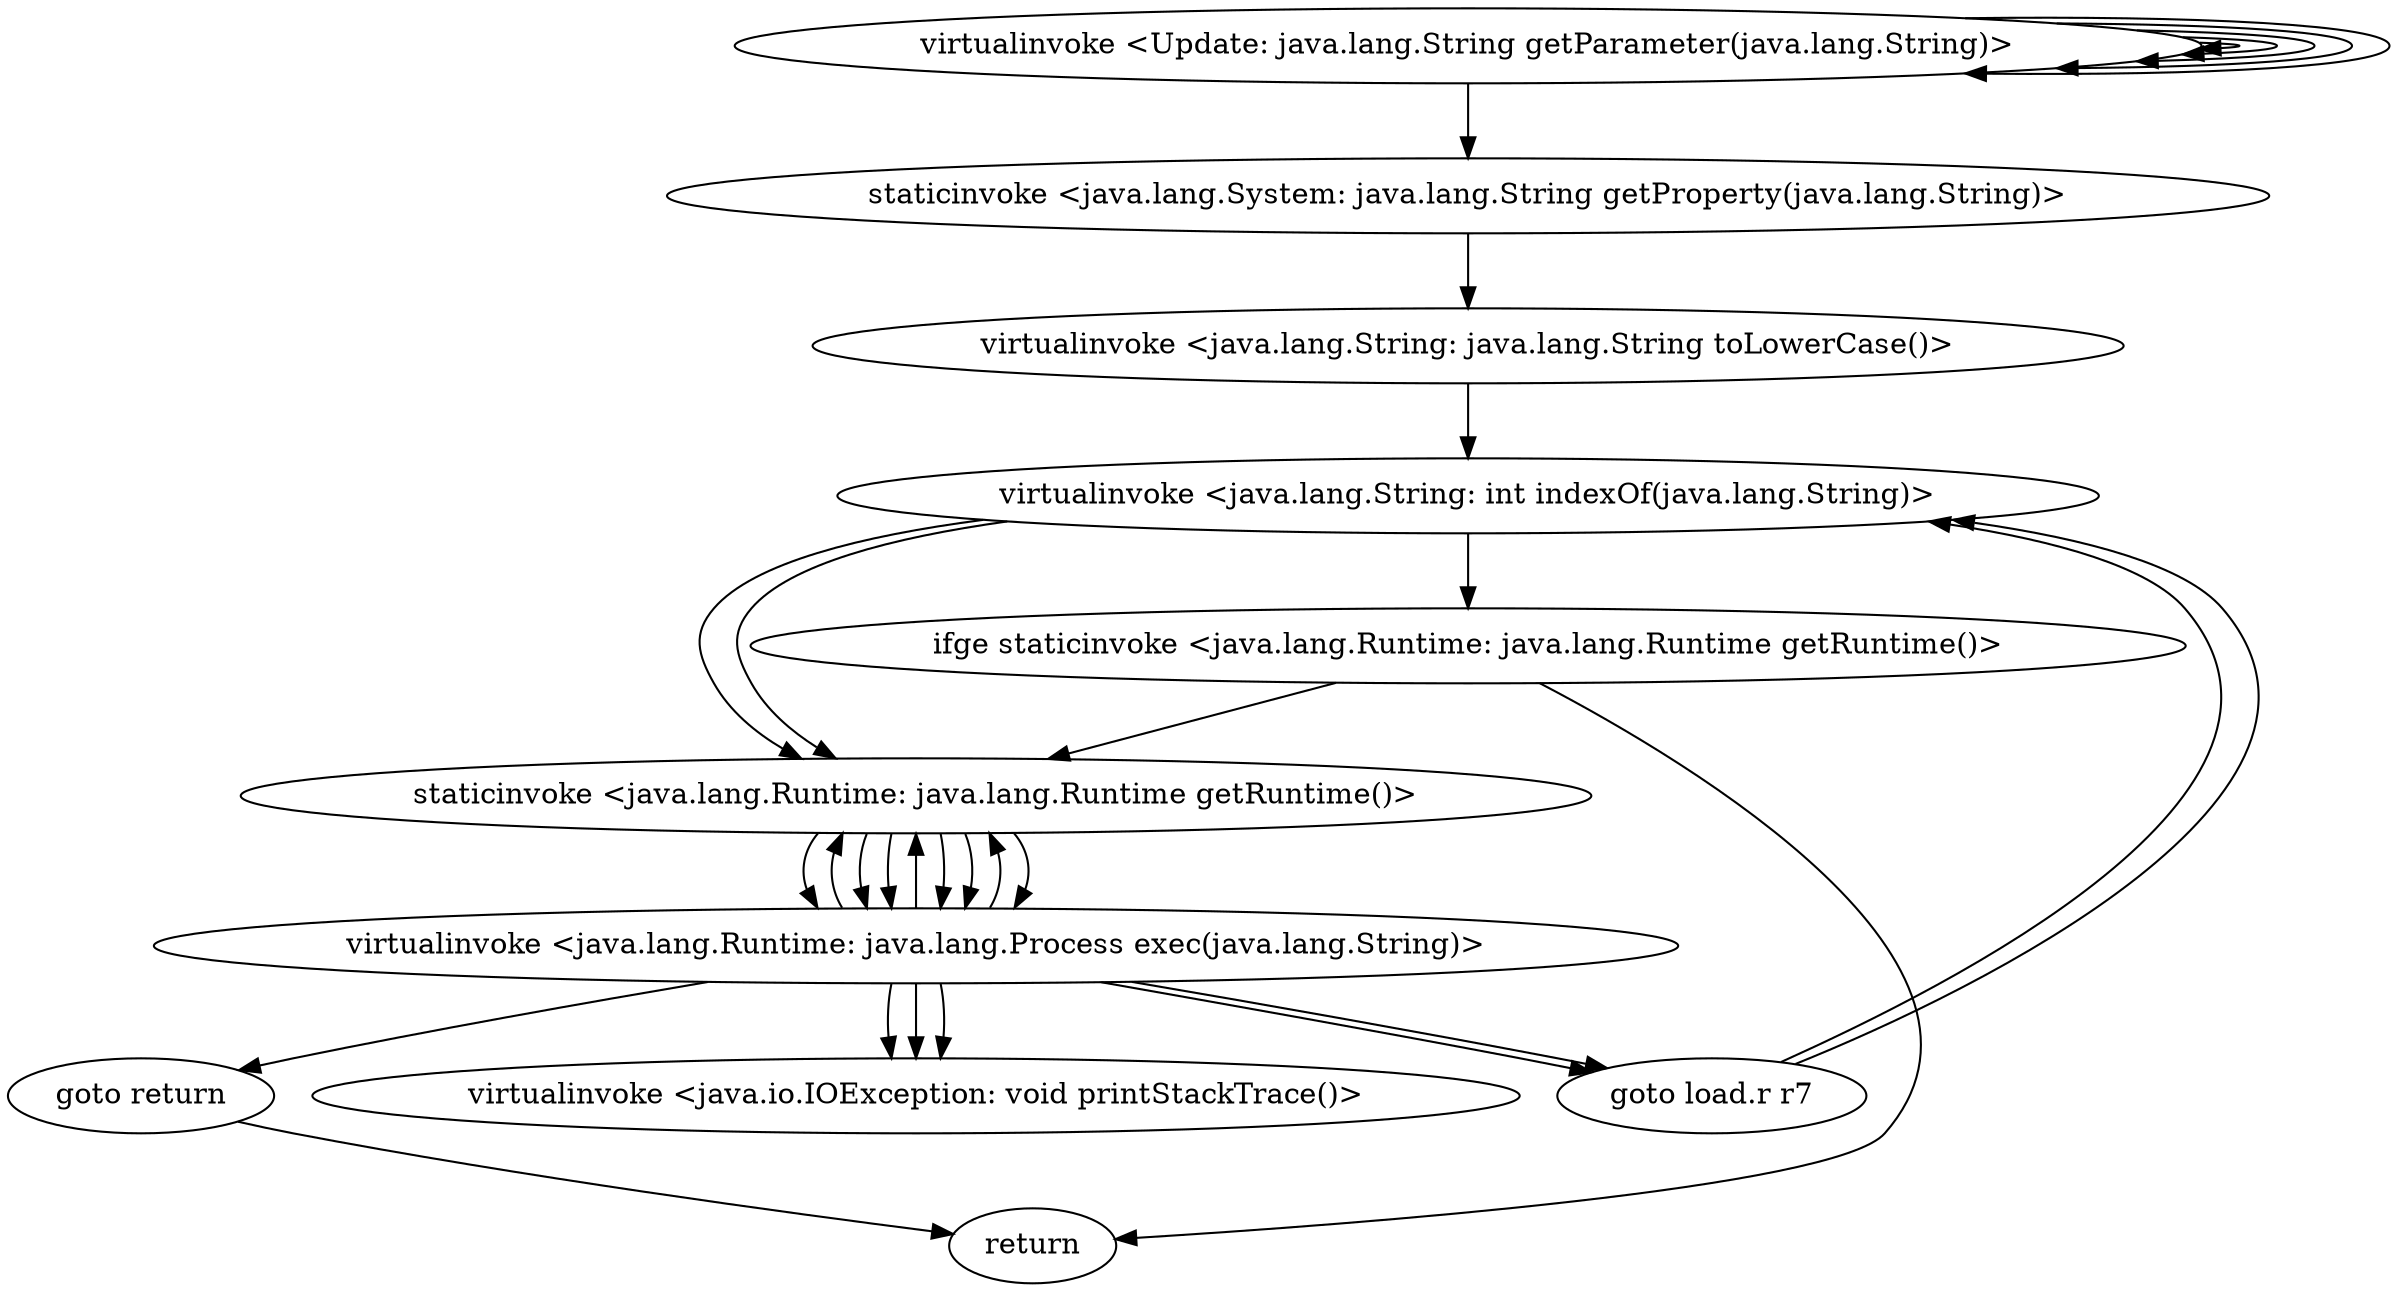 digraph "" {
"virtualinvoke <Update: java.lang.String getParameter(java.lang.String)>";
 "virtualinvoke <Update: java.lang.String getParameter(java.lang.String)>"->"virtualinvoke <Update: java.lang.String getParameter(java.lang.String)>";
 "virtualinvoke <Update: java.lang.String getParameter(java.lang.String)>"->"virtualinvoke <Update: java.lang.String getParameter(java.lang.String)>";
 "virtualinvoke <Update: java.lang.String getParameter(java.lang.String)>"->"virtualinvoke <Update: java.lang.String getParameter(java.lang.String)>";
 "virtualinvoke <Update: java.lang.String getParameter(java.lang.String)>"->"virtualinvoke <Update: java.lang.String getParameter(java.lang.String)>";
 "virtualinvoke <Update: java.lang.String getParameter(java.lang.String)>"->"virtualinvoke <Update: java.lang.String getParameter(java.lang.String)>";
 "virtualinvoke <Update: java.lang.String getParameter(java.lang.String)>"->"staticinvoke <java.lang.System: java.lang.String getProperty(java.lang.String)>";
 "staticinvoke <java.lang.System: java.lang.String getProperty(java.lang.String)>"->"virtualinvoke <java.lang.String: java.lang.String toLowerCase()>";
 "virtualinvoke <java.lang.String: java.lang.String toLowerCase()>"->"virtualinvoke <java.lang.String: int indexOf(java.lang.String)>";
 "virtualinvoke <java.lang.String: int indexOf(java.lang.String)>"->"staticinvoke <java.lang.Runtime: java.lang.Runtime getRuntime()>";
 "staticinvoke <java.lang.Runtime: java.lang.Runtime getRuntime()>"->"virtualinvoke <java.lang.Runtime: java.lang.Process exec(java.lang.String)>";
 "virtualinvoke <java.lang.Runtime: java.lang.Process exec(java.lang.String)>"->"staticinvoke <java.lang.Runtime: java.lang.Runtime getRuntime()>";
 "staticinvoke <java.lang.Runtime: java.lang.Runtime getRuntime()>"->"virtualinvoke <java.lang.Runtime: java.lang.Process exec(java.lang.String)>";
 "virtualinvoke <java.lang.Runtime: java.lang.Process exec(java.lang.String)>"->"goto load.r r7";
 "goto load.r r7"->"virtualinvoke <java.lang.String: int indexOf(java.lang.String)>";
 "virtualinvoke <java.lang.String: int indexOf(java.lang.String)>"->"staticinvoke <java.lang.Runtime: java.lang.Runtime getRuntime()>";
 "staticinvoke <java.lang.Runtime: java.lang.Runtime getRuntime()>"->"virtualinvoke <java.lang.Runtime: java.lang.Process exec(java.lang.String)>";
 "virtualinvoke <java.lang.Runtime: java.lang.Process exec(java.lang.String)>"->"staticinvoke <java.lang.Runtime: java.lang.Runtime getRuntime()>";
 "staticinvoke <java.lang.Runtime: java.lang.Runtime getRuntime()>"->"virtualinvoke <java.lang.Runtime: java.lang.Process exec(java.lang.String)>";
 "virtualinvoke <java.lang.Runtime: java.lang.Process exec(java.lang.String)>"->"goto load.r r7";
 "goto load.r r7"->"virtualinvoke <java.lang.String: int indexOf(java.lang.String)>";
 "virtualinvoke <java.lang.String: int indexOf(java.lang.String)>"->"ifge staticinvoke <java.lang.Runtime: java.lang.Runtime getRuntime()>";
 "ifge staticinvoke <java.lang.Runtime: java.lang.Runtime getRuntime()>"->"return";
 "ifge staticinvoke <java.lang.Runtime: java.lang.Runtime getRuntime()>"->"staticinvoke <java.lang.Runtime: java.lang.Runtime getRuntime()>";
 "staticinvoke <java.lang.Runtime: java.lang.Runtime getRuntime()>"->"virtualinvoke <java.lang.Runtime: java.lang.Process exec(java.lang.String)>";
 "virtualinvoke <java.lang.Runtime: java.lang.Process exec(java.lang.String)>"->"staticinvoke <java.lang.Runtime: java.lang.Runtime getRuntime()>";
 "staticinvoke <java.lang.Runtime: java.lang.Runtime getRuntime()>"->"virtualinvoke <java.lang.Runtime: java.lang.Process exec(java.lang.String)>";
 "virtualinvoke <java.lang.Runtime: java.lang.Process exec(java.lang.String)>"->"goto return";
 "goto return"->"return";
 "virtualinvoke <java.lang.Runtime: java.lang.Process exec(java.lang.String)>"->"virtualinvoke <java.io.IOException: void printStackTrace()>";
 "virtualinvoke <java.lang.Runtime: java.lang.Process exec(java.lang.String)>"->"virtualinvoke <java.io.IOException: void printStackTrace()>";
 "virtualinvoke <java.lang.Runtime: java.lang.Process exec(java.lang.String)>"->"virtualinvoke <java.io.IOException: void printStackTrace()>";
}
